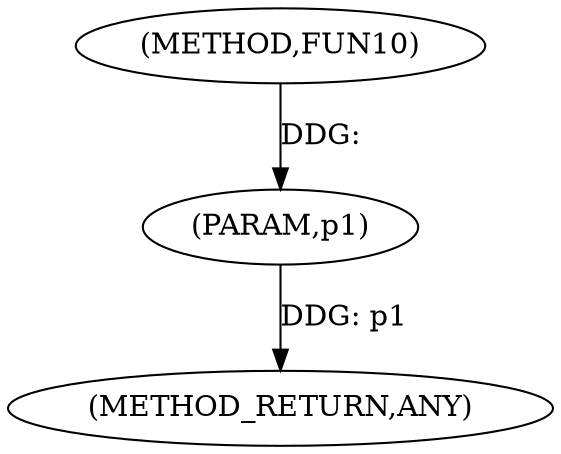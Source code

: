 
digraph "FUN10" {  

"2135" [label = "(METHOD,FUN10)" ]

"2138" [label = "(METHOD_RETURN,ANY)" ]

"2136" [label = "(PARAM,p1)" ]

  "2136" -> "2138"  [ label = "DDG: p1"] 

  "2135" -> "2136"  [ label = "DDG: "] 

}